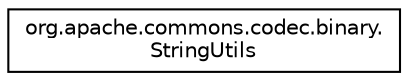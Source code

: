 digraph "Graphical Class Hierarchy"
{
  edge [fontname="Helvetica",fontsize="10",labelfontname="Helvetica",labelfontsize="10"];
  node [fontname="Helvetica",fontsize="10",shape=record];
  rankdir="LR";
  Node1 [label="org.apache.commons.codec.binary.\lStringUtils",height=0.2,width=0.4,color="black", fillcolor="white", style="filled",URL="$classorg_1_1apache_1_1commons_1_1codec_1_1binary_1_1StringUtils.html"];
}

